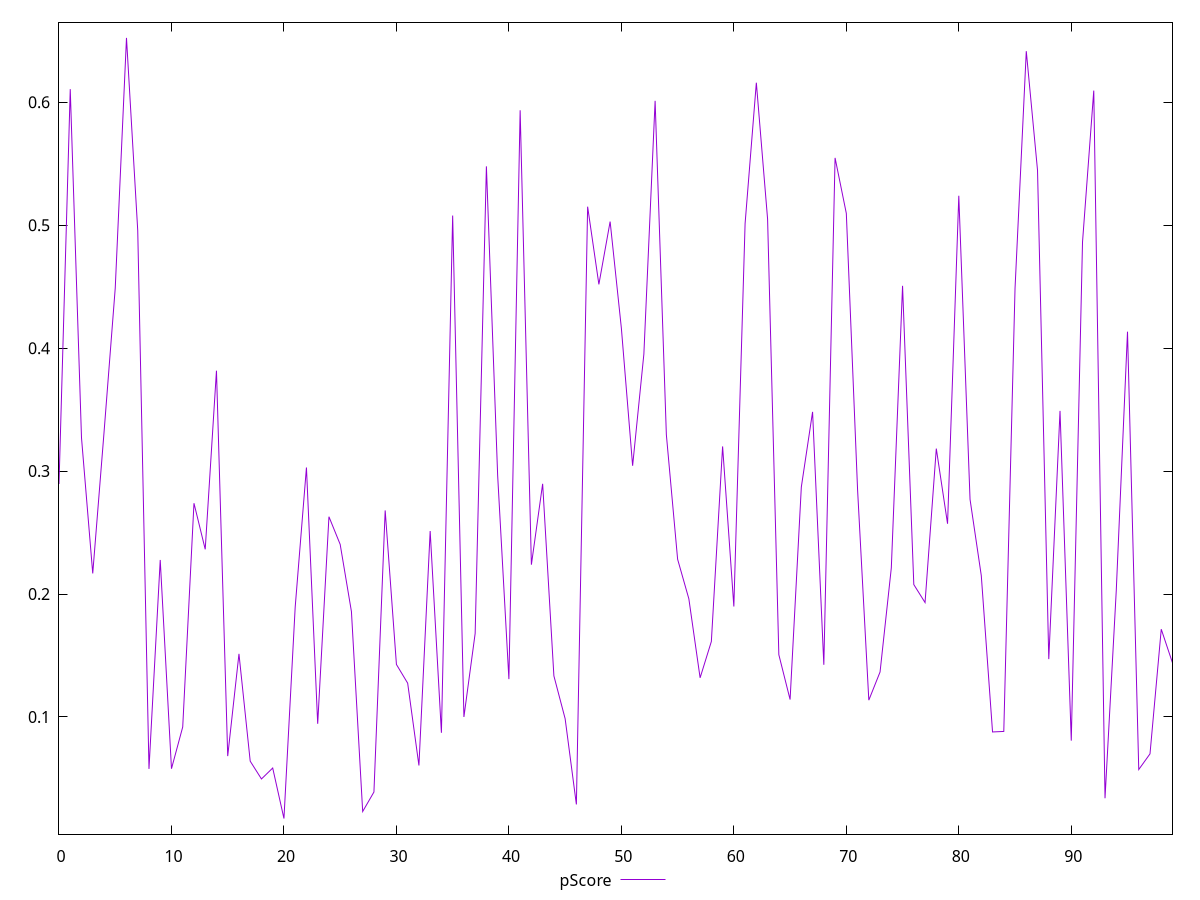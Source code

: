 reset

$pScore <<EOF
0 0.2894709003151161
1 0.6106208507337476
2 0.32709139487448746
3 0.2167424480138453
4 0.33101571051835227
5 0.44874871028257884
6 0.6523200526032491
7 0.49570833333450104
8 0.05776118989677459
9 0.22770849576181362
10 0.05790887957268892
11 0.09186400322943594
12 0.27385163018304026
13 0.23635635281841494
14 0.38167014815650874
15 0.06817402508295323
16 0.15131378732622103
17 0.06406277940950805
18 0.04957732583655794
19 0.058479978457633586
20 0.01740467534592882
21 0.1894124433964851
22 0.30289867655864
23 0.0944409102657704
24 0.2628765320278006
25 0.2403547151232548
26 0.18570280305277098
27 0.023111918479050364
28 0.038955479984362384
29 0.2680040704887501
30 0.1427116436919993
31 0.1274752566522961
32 0.06054047813743346
33 0.2512412612163536
34 0.0871263880042048
35 0.5078400219151302
36 0.09999912148771173
37 0.16795715507234582
38 0.5478585282816204
39 0.2965135109308863
40 0.130790709891887
41 0.5934495186465001
42 0.2238562673096368
43 0.28963846663215265
44 0.13341787844719977
45 0.09857822259427412
46 0.028852323301152727
47 0.5150456413259041
48 0.45186067813684355
49 0.5029306285533643
50 0.416181229937685
51 0.30431410277974885
52 0.3951005372659847
53 0.6011596490776336
54 0.3295532672466508
55 0.22831046070972172
56 0.19608377821854767
57 0.13184223107300252
58 0.16138918795192247
59 0.3200467783139087
60 0.18985265640441462
61 0.5013228678841959
62 0.6158568644408161
63 0.5049317969167315
64 0.15065724441658485
65 0.11417383215220933
66 0.287034688380783
67 0.34815244090451913
68 0.14244904411410142
69 0.5547303790072623
70 0.5095825050269056
71 0.2849821676260356
72 0.11367625202829967
73 0.13660004095022155
74 0.22120469986564206
75 0.4506777565690129
76 0.20768253469597514
77 0.19306522006782445
78 0.31826586161687054
79 0.2571606041417149
80 0.5239158431268193
81 0.27701107158268506
82 0.21494650407604532
83 0.08781257590112018
84 0.08823440332449883
85 0.4485586352654431
86 0.6415345365555107
87 0.5446181476301677
88 0.1470607373813363
89 0.34894298626448533
90 0.08075954390560336
91 0.4862596227337187
92 0.6094644384016759
93 0.03388646986621108
94 0.2027729352605921
95 0.4133905649265072
96 0.05725682553846989
97 0.07000617249634244
98 0.1713813030365426
99 0.14399134206284347
EOF

set key outside below
set xrange [0:99]
set yrange [0.004706367800782416:0.6650183601483955]
set trange [0.004706367800782416:0.6650183601483955]
set terminal svg size 640, 500 enhanced background rgb 'white'
set output "report_00015_2021-02-09T16-11-33.973Z/mainthread-work-breakdown/samples/pages+cached/pScore/values.svg"

plot $pScore title "pScore" with line

reset
